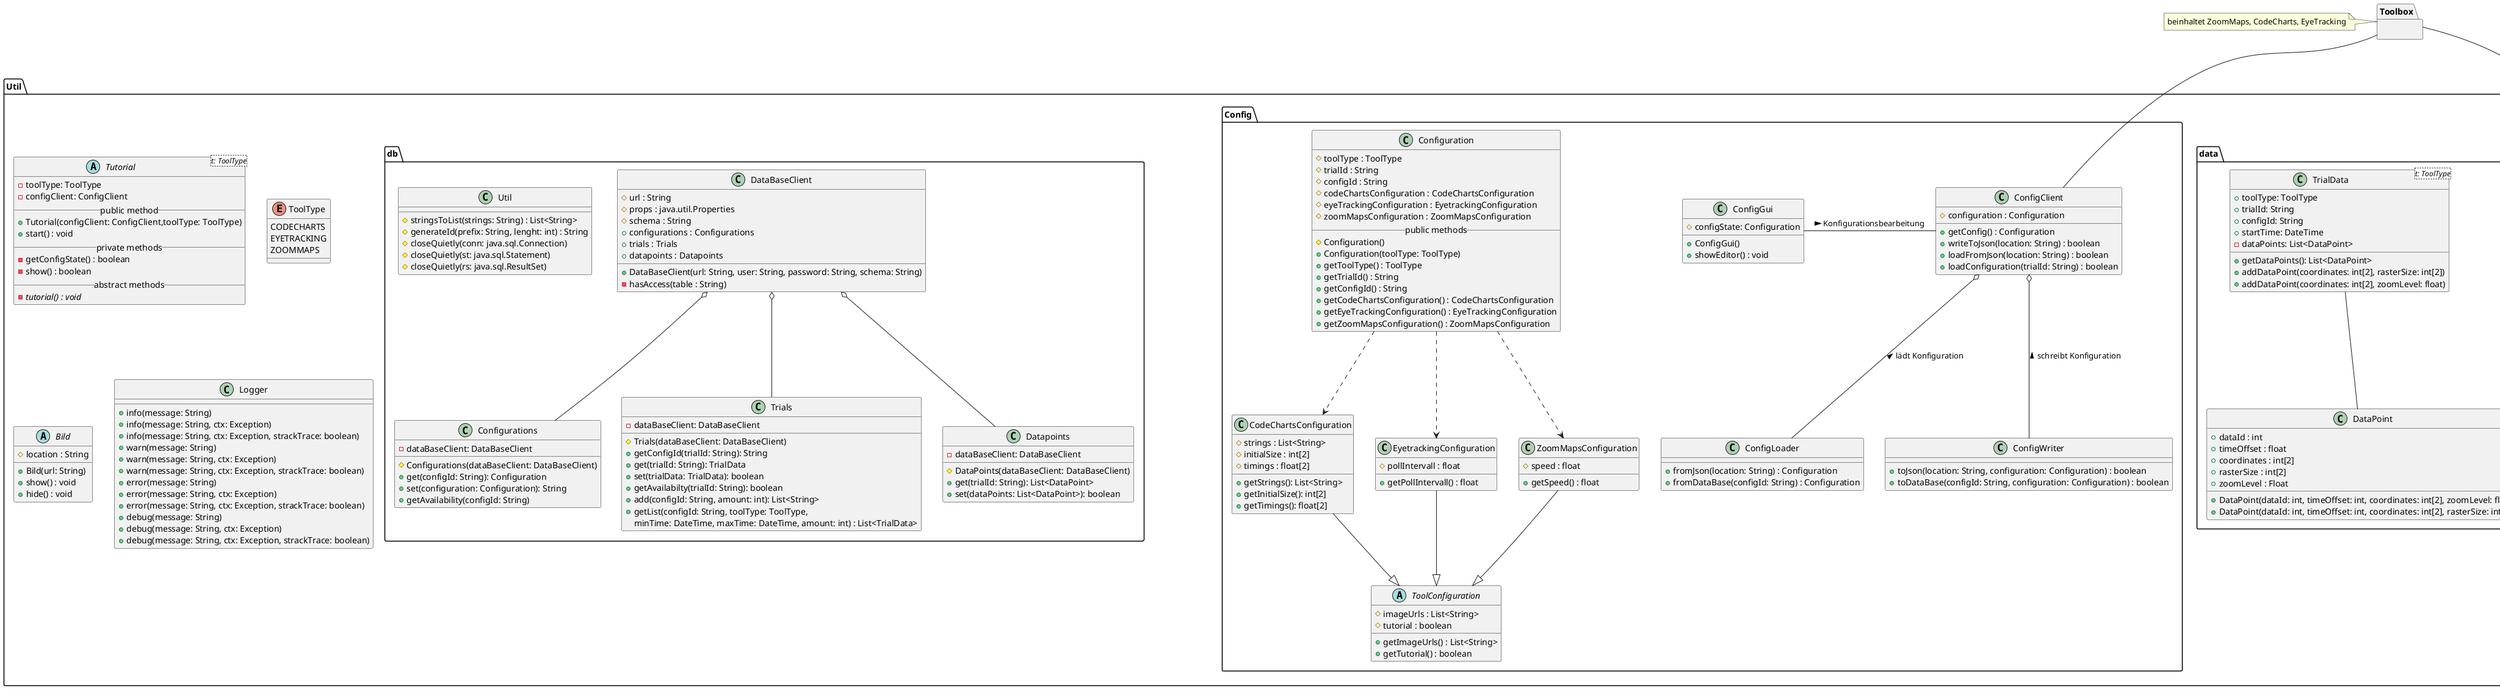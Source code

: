 @startuml util

' Externe Packages
package Toolbox {}
note left of Toolbox: beinhaltet ZoomMaps, CodeCharts, EyeTracking
package AnalyseClient {}

package Util {
    ' --- TUTORIAL ---
    abstract Tutorial<t: ToolType> {
      - toolType: ToolType
      - configClient: ConfigClient
      __public method__
      + Tutorial(configClient: ConfigClient,toolType: ToolType)
      + start() : void
      __private methods__
      - getConfigState() : boolean
      - show() : boolean
      __abstract methods__
      - {abstract} tutorial() : void
    }

    enum ToolType {
        CODECHARTS
        EYETRACKING
        ZOOMMAPS
    }

    ' --- BILD ---

    abstract Bild {
        # location : String
        + Bild(url: String)
        + show() : void
        + hide() : void
    }

    ' DATA

    package data {
        class "TrialData<t: ToolType>" as td {
            + toolType: ToolType
            + trialId: String
            + configId: String
            + startTime: DateTime
            - dataPoints: List<DataPoint>
            + getDataPoints(): List<DataPoint>
            + addDataPoint(coordinates: int[2], rasterSize: int[2])
            + addDataPoint(coordinates: int[2], zoomLevel: float)
        }

        class "DataPoint" as dp {
            + dataId : int
            + timeOffset : float
            + coordinates : int[2]
            + rasterSize : int[2]
            + zoomLevel : Float
            + DataPoint(dataId: int, timeOffset: int, coordinates: int[2], zoomLevel: float)
            + DataPoint(dataId: int, timeOffset: int, coordinates: int[2], rasterSize: int[2])
        }
    }

    note left of td::distanceToMonitor
        EyeTracking
    end note
    td -- dp

    ' note left of dp
    '     CodeCharts:
    '         time: float
    '         Koordinaten: int[2] // abhängig vom Raster
    '         rasterSize: int[2]
    '         Bild: String
    '         -> Array
    '     ZoomMaps:
    '         time: float
    '         BildKoordinaten: int[2] // je nach Bildauflösung
    '         zoomLevel: float
    '         Bild: String
    '         -> Array
    ' end note

    package Config {
        class ConfigClient {
            # configuration : Configuration
            + getConfig() : Configuration
            + writeToJson(location: String) : boolean
            + loadFromJson(location: String) : boolean
            + loadConfiguration(trialId: String) : boolean
        }
        class ConfigLoader {
            + fromJson(location: String) : Configuration
            + fromDataBase(configId: String) : Configuration
        }
        class ConfigWriter {
            + toJson(location: String, configuration: Configuration) : boolean
            + toDataBase(configId: String, configuration: Configuration) : boolean
        }
        class ConfigGui {
            # configState: Configuration
            + ConfigGui()
            + showEditor() : void
        }
        class Configuration {
            # toolType : ToolType
            # trialId : String
            # configId : String
            # codeChartsConfiguration : CodeChartsConfiguration
            # eyeTrackingConfiguration : EyetrackingConfiguration
            # zoomMapsConfiguration : ZoomMapsConfiguration
            __public methods__
            # Configuration()
            + Configuration(toolType: ToolType)
            + getToolType() : ToolType
            + getTrialId() : String
            + getConfigId() : String
            + getCodeChartsConfiguration() : CodeChartsConfiguration
            + getEyeTrackingConfiguration() : EyeTrackingConfiguration
            + getZoomMapsConfiguration() : ZoomMapsConfiguration
        }
        class CodeChartsConfiguration {
            # strings : List<String>
            # initialSize : int[2]
            # timings : float[2]
            + getStrings(): List<String>
            + getInitialSize(): int[2]
            + getTimings(): float[2]
        }
        class EyetrackingConfiguration {
            # pollIntervall : float
            + getPollIntervall() : float
        }
        class ZoomMapsConfiguration {
            # speed : float
            + getSpeed() : float
        }
        abstract ToolConfiguration {
            # imageUrls : List<String>
            # tutorial : boolean
            + getImageUrls() : List<String>
            + getTutorial() : boolean
        }

        ' ConfigClient ..> Configuration

        ConfigClient o-d- ConfigLoader : < lädt Konfiguration

        ConfigClient o-d- ConfigWriter : < schreibt Konfiguration

        ConfigClient -l- ConfigGui : < Konfigurationsbearbeitung

        Configuration ..> ZoomMapsConfiguration
        Configuration ..> CodeChartsConfiguration
        Configuration ..> EyetrackingConfiguration

        ZoomMapsConfiguration --|> ToolConfiguration
        CodeChartsConfiguration --|> ToolConfiguration
        EyetrackingConfiguration --|> ToolConfiguration
    }

    ' SpeicherUtilities
    class SpeicherUtilities {
        - Location: String
        + SpeicherUtilities(location: String)
        + getLocation() : String
        + setLocation(location: String) : boolean
        + deleteData(inputString: String) : boolean
        + searchData(inputString: String) : TrialData
        + saveData(inputData: TrialData) : boolean
    }

    class Logger {
        + info(message: String)
        + info(message: String, ctx: Exception)
        + info(message: String, ctx: Exception, strackTrace: boolean)
        + warn(message: String)
        + warn(message: String, ctx: Exception)
        + warn(message: String, ctx: Exception, strackTrace: boolean)
        + error(message: String)
        + error(message: String, ctx: Exception)
        + error(message: String, ctx: Exception, strackTrace: boolean)
        + debug(message: String)
        + debug(message: String, ctx: Exception)
        + debug(message: String, ctx: Exception, strackTrace: boolean)
    }

    package db {
        class DataBaseClient {
            # url : String
            # props : java.util.Properties
            # schema : String
            + configurations : Configurations
            + trials : Trials
            + datapoints : Datapoints
            + DataBaseClient(url: String, user: String, password: String, schema: String)
            - hasAccess(table : String)
        }
        class Configurations {
            - dataBaseClient: DataBaseClient
            # Configurations(dataBaseClient: DataBaseClient)
            + get(configId: String): Configuration
            + set(configuration: Configuration): String
            + getAvailability(configId: String)
        }
        class Trials {
            - dataBaseClient: DataBaseClient
            # Trials(dataBaseClient: DataBaseClient)
            + getConfigId(trialId: String): String
            + get(trialId: String): TrialData
            + set(trialData: TrialData): boolean
            + getAvailabilty(trialId: String): boolean
            + add(configId: String, amount: int): List<String>
            + getList(configId: String, toolType: ToolType,
                minTime: DateTime, maxTime: DateTime, amount: int) : List<TrialData>
        }
        class Datapoints {
            - dataBaseClient: DataBaseClient
            # DataPoints(dataBaseClient: DataBaseClient)
            + get(trialId: String): List<DataPoint>
            + set(dataPoints: List<DataPoint>): boolean
        }
        class Util {
            # stringsToList(strings: String) : List<String>
            # generateId(prefix: String, lenght: int) : String
            # closeQuietly(conn: java.sql.Connection)
            # closeQuietly(st: java.sql.Statement)
            # closeQuietly(rs: java.sql.ResultSet)
        }

        DataBaseClient o-- Configurations
        DataBaseClient o-- Trials
        DataBaseClient o-- Datapoints

    }

    ' Interaktionen
    ' Tutorial -- ToolType
    ' Tutorial -u- Config
    ' td -- ToolType
    ' ConfigClient -r- Speichermedium

}
' Externe Module
ConfigClient -u- Toolbox
SpeicherUtilities -- Toolbox : < TrialData
SpeicherUtilities -- AnalyseClient : > TrialData

@enduml
